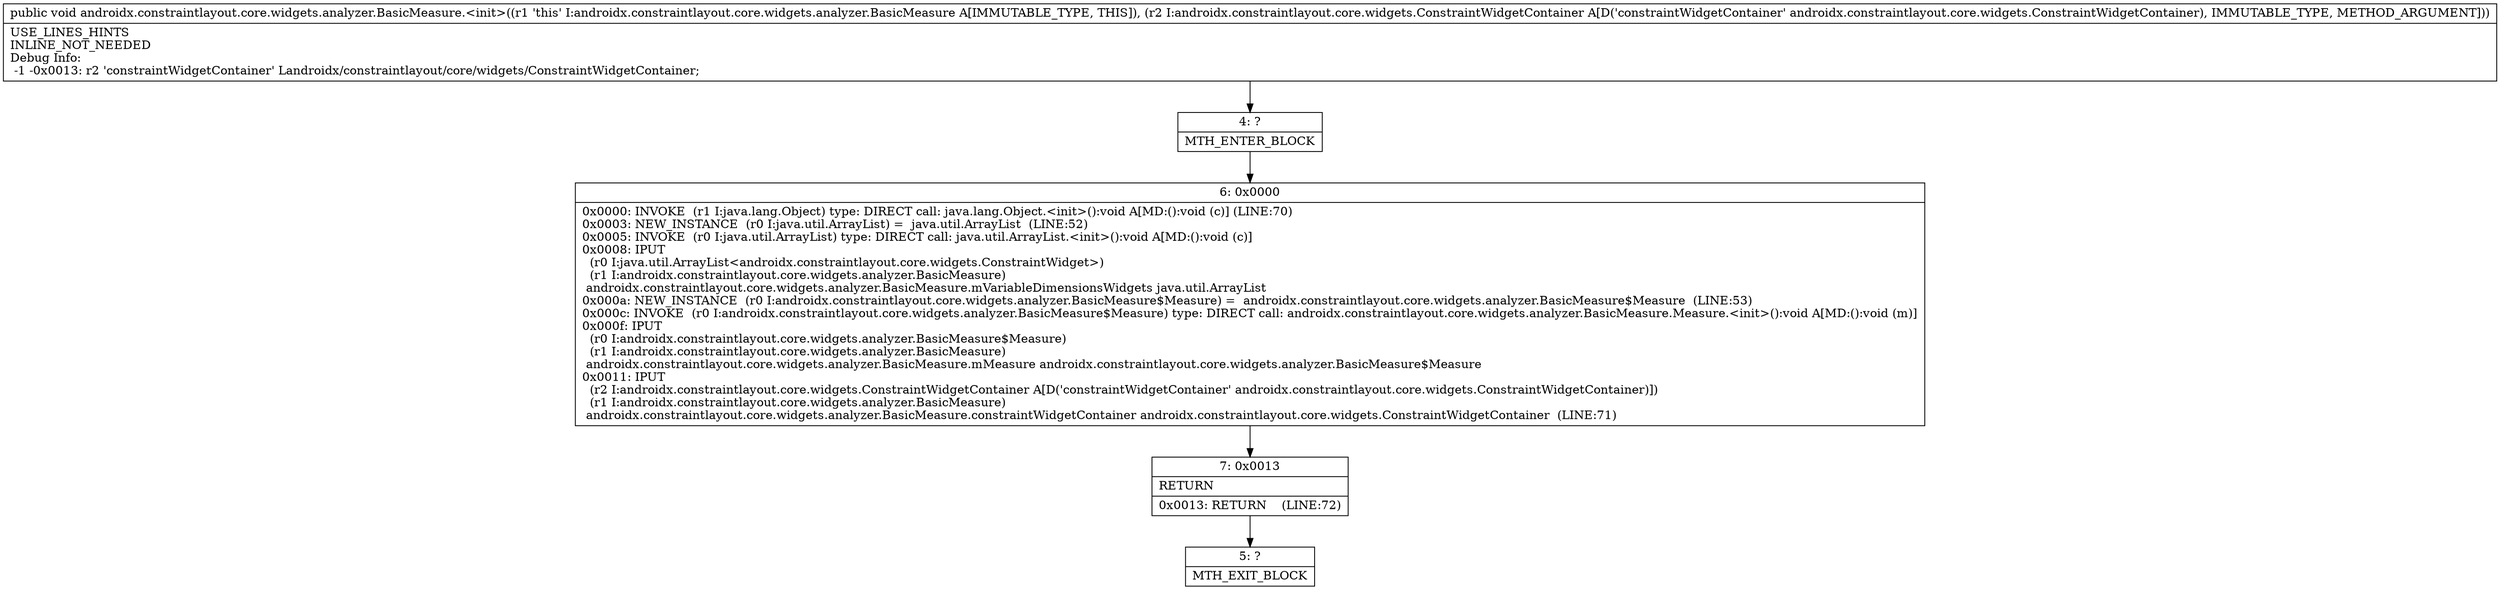 digraph "CFG forandroidx.constraintlayout.core.widgets.analyzer.BasicMeasure.\<init\>(Landroidx\/constraintlayout\/core\/widgets\/ConstraintWidgetContainer;)V" {
Node_4 [shape=record,label="{4\:\ ?|MTH_ENTER_BLOCK\l}"];
Node_6 [shape=record,label="{6\:\ 0x0000|0x0000: INVOKE  (r1 I:java.lang.Object) type: DIRECT call: java.lang.Object.\<init\>():void A[MD:():void (c)] (LINE:70)\l0x0003: NEW_INSTANCE  (r0 I:java.util.ArrayList) =  java.util.ArrayList  (LINE:52)\l0x0005: INVOKE  (r0 I:java.util.ArrayList) type: DIRECT call: java.util.ArrayList.\<init\>():void A[MD:():void (c)]\l0x0008: IPUT  \l  (r0 I:java.util.ArrayList\<androidx.constraintlayout.core.widgets.ConstraintWidget\>)\l  (r1 I:androidx.constraintlayout.core.widgets.analyzer.BasicMeasure)\l androidx.constraintlayout.core.widgets.analyzer.BasicMeasure.mVariableDimensionsWidgets java.util.ArrayList \l0x000a: NEW_INSTANCE  (r0 I:androidx.constraintlayout.core.widgets.analyzer.BasicMeasure$Measure) =  androidx.constraintlayout.core.widgets.analyzer.BasicMeasure$Measure  (LINE:53)\l0x000c: INVOKE  (r0 I:androidx.constraintlayout.core.widgets.analyzer.BasicMeasure$Measure) type: DIRECT call: androidx.constraintlayout.core.widgets.analyzer.BasicMeasure.Measure.\<init\>():void A[MD:():void (m)]\l0x000f: IPUT  \l  (r0 I:androidx.constraintlayout.core.widgets.analyzer.BasicMeasure$Measure)\l  (r1 I:androidx.constraintlayout.core.widgets.analyzer.BasicMeasure)\l androidx.constraintlayout.core.widgets.analyzer.BasicMeasure.mMeasure androidx.constraintlayout.core.widgets.analyzer.BasicMeasure$Measure \l0x0011: IPUT  \l  (r2 I:androidx.constraintlayout.core.widgets.ConstraintWidgetContainer A[D('constraintWidgetContainer' androidx.constraintlayout.core.widgets.ConstraintWidgetContainer)])\l  (r1 I:androidx.constraintlayout.core.widgets.analyzer.BasicMeasure)\l androidx.constraintlayout.core.widgets.analyzer.BasicMeasure.constraintWidgetContainer androidx.constraintlayout.core.widgets.ConstraintWidgetContainer  (LINE:71)\l}"];
Node_7 [shape=record,label="{7\:\ 0x0013|RETURN\l|0x0013: RETURN    (LINE:72)\l}"];
Node_5 [shape=record,label="{5\:\ ?|MTH_EXIT_BLOCK\l}"];
MethodNode[shape=record,label="{public void androidx.constraintlayout.core.widgets.analyzer.BasicMeasure.\<init\>((r1 'this' I:androidx.constraintlayout.core.widgets.analyzer.BasicMeasure A[IMMUTABLE_TYPE, THIS]), (r2 I:androidx.constraintlayout.core.widgets.ConstraintWidgetContainer A[D('constraintWidgetContainer' androidx.constraintlayout.core.widgets.ConstraintWidgetContainer), IMMUTABLE_TYPE, METHOD_ARGUMENT]))  | USE_LINES_HINTS\lINLINE_NOT_NEEDED\lDebug Info:\l  \-1 \-0x0013: r2 'constraintWidgetContainer' Landroidx\/constraintlayout\/core\/widgets\/ConstraintWidgetContainer;\l}"];
MethodNode -> Node_4;Node_4 -> Node_6;
Node_6 -> Node_7;
Node_7 -> Node_5;
}

